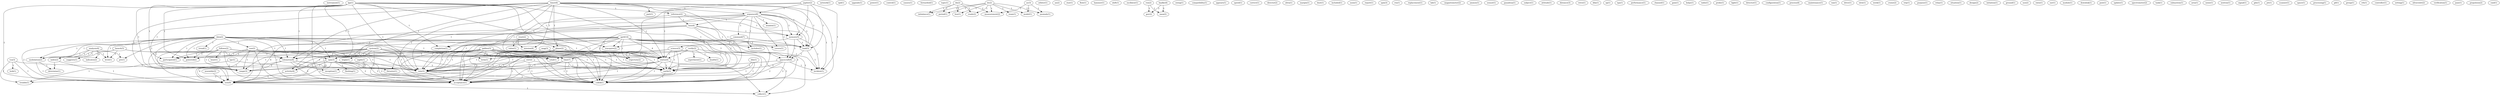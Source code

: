 digraph G {
  instrument [ label="instrument(1)" ];
  launch [ label="launch(3)" ];
  level [ label="level(1)" ];
  modulation [ label="modulation(2)" ];
  index [ label="index(2)" ];
  total [ label="total(1)" ];
  time [ label="time(7)" ];
  network [ label="network(1)" ];
  epd [ label="epd(1)" ];
  upgrade [ label="upgrade(1)" ];
  power [ label="power(1)" ];
  control [ label="control(1)" ];
  causes [ label="causes(1)" ];
  forwarded [ label="forwarded(1)" ];
  topic [ label="topic(1)" ];
  dn [ label="dn(2)" ];
  bus [ label="bus(1)" ];
  imbalance [ label="imbalance(1)" ];
  period [ label="period(1)" ];
  reads [ label="reads(2)" ];
  measurement [ label="measurement(2)" ];
  orbiter [ label="orbiter(1)" ];
  au [ label="au(2)" ];
  star [ label="star(1)" ];
  flow [ label="flow(1)" ];
  analysis [ label="analysis(4)" ];
  suggests [ label="suggests(1)" ];
  indicates [ label="indicates(2)" ];
  pre [ label="pre(1)" ];
  dc [ label="dc(2)" ];
  team [ label="team(1)" ];
  model [ label="model(1)" ];
  anomaly [ label="anomaly(1)" ];
  hammer [ label="hammer(1)" ];
  shift [ label="shift(1)" ];
  oscillator [ label="oscillator(1)" ];
  ron [ label="ron(2)" ];
  gov [ label="gov(2)" ];
  nasa [ label="nasa(2)" ];
  swing [ label="swing(1)" ];
  compatibility [ label="compatibility(1)" ];
  appears [ label="appears(1)" ];
  speed [ label="speed(1)" ];
  correct [ label="correct(1)" ];
  director [ label="director(2)" ];
  ultra [ label="ultra(1)" ];
  baalke [ label="baalke(4)" ];
  margin [ label="margin(1)" ];
  dust [ label="dust(1)" ];
  included [ label="included(1)" ];
  noon [ label="noon(1)" ];
  report [ label="report(1)" ];
  spin [ label="spin(3)" ];
  rra [ label="rra(1)" ];
  replacement [ label="replacement(1)" ];
  lab [ label="lab(1)" ];
  magnetometer [ label="magnetometer(2)" ];
  follows [ label="follows(2)" ];
  hour [ label="hour(1)" ];
  powered [ label="powered(2)" ];
  participated [ label="participated(1)" ];
  telemetry [ label="telemetry(8)" ];
  rpm [ label="rpm(3)" ];
  range [ label="range(3)" ];
  test [ label="test(9)" ];
  rate [ label="rate(3)" ];
  acceptance [ label="acceptance(1)" ];
  coded [ label="coded(1)" ];
  data [ label="data(2)" ];
  sun [ label="sun(2)" ];
  trend [ label="trend(1)" ];
  term [ label="term(1)" ];
  status [ label="status(4)" ];
  earth [ label="earth(3)" ];
  ammos [ label="ammos(1)" ];
  trajectory [ label="trajectory(2)" ];
  sensor [ label="sensor(1)" ];
  jupiter [ label="jupiter(2)" ];
  sequence [ label="sequence(6)" ];
  memory [ label="memory(5)" ];
  load [ label="load(3)" ];
  incident [ label="incident(1)" ];
  pasadena [ label="pasadena(1)" ];
  subject [ label="subject(1)" ];
  lga [ label="lga(1)" ];
  reference [ label="reference(2)" ];
  completion [ label="completion(1)" ];
  reacquire [ label="reacquire(2)" ];
  reset [ label="reset(2)" ];
  value [ label="value(1)" ];
  phase [ label="phase(2)" ];
  mission [ label="mission(4)" ];
  attitude [ label="attitude(1)" ];
  distance [ label="distance(3)" ];
  retro [ label="retro(1)" ];
  dda [ label="dda(1)" ];
  op [ label="op(1)" ];
  tpa [ label="tpa(1)" ];
  performance [ label="performance(1)" ];
  channel [ label="channel(1)" ];
  system [ label="system(2)" ];
  begin [ label="begin(1)" ];
  gain [ label="gain(1)" ];
  helps [ label="helps(1)" ];
  radio [ label="radio(1)" ];
  probe [ label="probe(1)" ];
  light [ label="light(1)" ];
  detector [ label="detector(1)" ];
  configuration [ label="configuration(1)" ];
  process [ label="process(4)" ];
  maintenance [ label="maintenance(1)" ];
  ran [ label="ran(1)" ];
  timer [ label="timer(4)" ];
  part [ label="part(1)" ];
  drive [ label="drive(1)" ];
  slew [ label="slew(1)" ];
  week [ label="week(1)" ];
  cruise [ label="cruise(2)" ];
  trip [ label="trip(1)" ];
  determine [ label="determine(1)" ];
  purpose [ label="purpose(1)" ];
  relay [ label="relay(1)" ];
  verify [ label="verify(2)" ];
  experiment [ label="experiment(1)" ];
  health [ label="health(1)" ];
  collect [ label="collect(1)" ];
  exception [ label="exception(1)" ];
  tca [ label="tca(3)" ];
  lock [ label="lock(1)" ];
  trouble [ label="trouble(1)" ];
  galileo [ label="galileo(4)" ];
  situation [ label="situation(1)" ];
  design [ label="design(2)" ];
  flushing [ label="flushing(1)" ];
  activity [ label="activity(4)" ];
  thruster [ label="thruster(1)" ];
  initiation [ label="initiation(1)" ];
  ground [ label="ground(1)" ];
  loss [ label="loss(4)" ];
  window [ label="window(1)" ];
  command [ label="command(7)" ];
  includes [ label="includes(1)" ];
  covers [ label="covers(1)" ];
  spacecraft [ label="spacecraft(6)" ];
  uso [ label="uso(2)" ];
  ratio [ label="ratio(1)" ];
  snr [ label="snr(1)" ];
  module [ label="module(1)" ];
  downlink [ label="downlink(1)" ];
  post [ label="post(1)" ];
  assembly [ label="assembly(2)" ];
  update [ label="update(1)" ];
  spectrometer [ label="spectrometer(2)" ];
  tank [ label="tank(1)" ];
  subsystem [ label="subsystem(1)" ];
  area [ label="area(1)" ];
  mgds [ label="mgds(1)" ];
  noise [ label="noise(1)" ];
  newton [ label="newton(1)" ];
  signal [ label="signal(1)" ];
  science [ label="science(3)" ];
  gds [ label="gds(1)" ];
  ac [ label="ac(3)" ];
  jet [ label="jet(1)" ];
  scanner [ label="scanner(1)" ];
  space [ label="space(1)" ];
  processing [ label="processing(1)" ];
  april [ label="april(14)" ];
  gif [ label="gif(1)" ];
  mag [ label="mag(3)" ];
  group [ label="group(1)" ];
  tgc [ label="tgc(1)" ];
  rrh [ label="rrh(1)" ];
  controller [ label="controller(1)" ];
  setting [ label="setting(1)" ];
  ultraviolet [ label="ultraviolet(2)" ];
  verification [ label="verification(1)" ];
  galileo [ label="galileo(3)" ];
  euv [ label="euv(2)" ];
  june [ label="june(1)" ];
  dds [ label="dds(1)" ];
  propulsion [ label="propulsion(2)" ];
  cmd [ label="cmd(1)" ];
  launch -> level [ label="1" ];
  launch -> modulation [ label="1" ];
  launch -> index [ label="1" ];
  launch -> total [ label="1" ];
  launch -> time [ label="1" ];
  dn -> bus [ label="1" ];
  dn -> imbalance [ label="1" ];
  dn -> period [ label="1" ];
  dn -> reads [ label="2" ];
  dn -> measurement [ label="2" ];
  analysis -> suggests [ label="1" ];
  analysis -> level [ label="1" ];
  analysis -> modulation [ label="1" ];
  analysis -> index [ label="1" ];
  analysis -> indicates [ label="2" ];
  analysis -> pre [ label="1" ];
  dc -> bus [ label="1" ];
  dc -> team [ label="1" ];
  dc -> imbalance [ label="1" ];
  dc -> period [ label="1" ];
  dc -> reads [ label="1" ];
  dc -> model [ label="1" ];
  dc -> measurement [ label="1" ];
  dc -> anomaly [ label="1" ];
  ron -> gov [ label="1" ];
  ron -> nasa [ label="1" ];
  baalke -> gov [ label="3" ];
  baalke -> nasa [ label="3" ];
  follows -> hour [ label="1" ];
  follows -> powered [ label="1" ];
  follows -> participated [ label="1" ];
  follows -> telemetry [ label="1" ];
  follows -> rpm [ label="1" ];
  follows -> range [ label="1" ];
  follows -> test [ label="1" ];
  follows -> rate [ label="1" ];
  follows -> acceptance [ label="1" ];
  follows -> coded [ label="1" ];
  data -> sun [ label="1" ];
  data -> trend [ label="1" ];
  data -> powered [ label="1" ];
  data -> level [ label="1" ];
  data -> participated [ label="1" ];
  data -> modulation [ label="1" ];
  data -> telemetry [ label="1" ];
  data -> rpm [ label="1" ];
  data -> index [ label="1" ];
  data -> range [ label="1" ];
  data -> pre [ label="1" ];
  data -> term [ label="1" ];
  data -> status [ label="1" ];
  data -> test [ label="2" ];
  data -> rate [ label="1" ];
  data -> acceptance [ label="1" ];
  data -> earth [ label="1" ];
  data -> coded [ label="1" ];
  sun -> powered [ label="1" ];
  sun -> participated [ label="1" ];
  sun -> telemetry [ label="1" ];
  sun -> range [ label="1" ];
  sun -> trajectory [ label="1" ];
  sun -> test [ label="1" ];
  sun -> rate [ label="1" ];
  sun -> acceptance [ label="1" ];
  sun -> coded [ label="1" ];
  jupiter -> sequence [ label="1" ];
  jupiter -> memory [ label="1" ];
  jupiter -> trajectory [ label="1" ];
  jupiter -> load [ label="1" ];
  jupiter -> status [ label="1" ];
  jupiter -> incident [ label="1" ];
  lga -> powered [ label="1" ];
  lga -> participated [ label="1" ];
  lga -> telemetry [ label="1" ];
  lga -> rpm [ label="1" ];
  lga -> range [ label="1" ];
  lga -> reference [ label="1" ];
  lga -> status [ label="1" ];
  lga -> test [ label="1" ];
  lga -> completion [ label="1" ];
  lga -> reacquire [ label="1" ];
  lga -> rate [ label="1" ];
  lga -> acceptance [ label="1" ];
  lga -> earth [ label="1" ];
  lga -> coded [ label="1" ];
  reset -> value [ label="1" ];
  reset -> phase [ label="1" ];
  reset -> mission [ label="1" ];
  system -> powered [ label="1" ];
  system -> participated [ label="1" ];
  system -> begin [ label="1" ];
  system -> telemetry [ label="1" ];
  system -> rpm [ label="1" ];
  system -> range [ label="1" ];
  system -> status [ label="1" ];
  system -> rate [ label="1" ];
  system -> acceptance [ label="1" ];
  system -> earth [ label="1" ];
  system -> coded [ label="1" ];
  timer -> telemetry [ label="1" ];
  timer -> rpm [ label="1" ];
  timer -> sequence [ label="1" ];
  timer -> range [ label="1" ];
  timer -> phase [ label="1" ];
  timer -> part [ label="1" ];
  timer -> mission [ label="1" ];
  timer -> memory [ label="1" ];
  timer -> load [ label="1" ];
  timer -> status [ label="1" ];
  timer -> test [ label="1" ];
  timer -> rate [ label="1" ];
  timer -> acceptance [ label="1" ];
  timer -> earth [ label="1" ];
  timer -> coded [ label="1" ];
  modulation -> determine [ label="1" ];
  modulation -> test [ label="1" ];
  verify -> telemetry [ label="1" ];
  verify -> experiment [ label="1" ];
  verify -> health [ label="1" ];
  verify -> term [ label="1" ];
  verify -> status [ label="1" ];
  verify -> collect [ label="1" ];
  telemetry -> range [ label="2" ];
  telemetry -> exception [ label="2" ];
  telemetry -> test [ label="4" ];
  telemetry -> rate [ label="2" ];
  telemetry -> acceptance [ label="2" ];
  telemetry -> coded [ label="2" ];
  tca -> lock [ label="1" ];
  tca -> test [ label="1" ];
  tca -> rate [ label="1" ];
  tca -> trouble [ label="1" ];
  galileo -> rpm [ label="1" ];
  galileo -> range [ label="1" ];
  galileo -> trajectory [ label="1" ];
  galileo -> status [ label="2" ];
  galileo -> test [ label="2" ];
  galileo -> total [ label="1" ];
  galileo -> time [ label="1" ];
  galileo -> rate [ label="1" ];
  galileo -> acceptance [ label="1" ];
  galileo -> earth [ label="1" ];
  galileo -> coded [ label="1" ];
  rpm -> range [ label="2" ];
  rpm -> flushing [ label="1" ];
  rpm -> activity [ label="1" ];
  rpm -> test [ label="2" ];
  rpm -> thruster [ label="1" ];
  rpm -> rate [ label="2" ];
  rpm -> acceptance [ label="2" ];
  rpm -> earth [ label="2" ];
  rpm -> coded [ label="2" ];
  index -> determine [ label="1" ];
  index -> test [ label="1" ];
  sequence -> loss [ label="1" ];
  sequence -> memory [ label="3" ];
  sequence -> window [ label="1" ];
  sequence -> command [ label="1" ];
  sequence -> includes [ label="1" ];
  sequence -> activity [ label="1" ];
  sequence -> load [ label="3" ];
  sequence -> covers [ label="1" ];
  sequence -> test [ label="1" ];
  sequence -> spacecraft [ label="2" ];
  sequence -> time [ label="1" ];
  sequence -> incident [ label="1" ];
  phase -> status [ label="1" ];
  phase -> test [ label="1" ];
  phase -> rate [ label="1" ];
  phase -> acceptance [ label="1" ];
  phase -> earth [ label="1" ];
  phase -> coded [ label="1" ];
  assembly -> test [ label="1" ];
  reference -> loss [ label="1" ];
  reference -> memory [ label="1" ];
  reference -> load [ label="1" ];
  reference -> completion [ label="1" ];
  mgds -> exception [ label="1" ];
  loss -> memory [ label="1" ];
  loss -> load [ label="1" ];
  loss -> status [ label="1" ];
  loss -> test [ label="1" ];
  loss -> rate [ label="1" ];
  loss -> acceptance [ label="1" ];
  loss -> earth [ label="1" ];
  loss -> coded [ label="1" ];
  memory -> science [ label="2" ];
  memory -> load [ label="3" ];
  memory -> spacecraft [ label="1" ];
  memory -> incident [ label="1" ];
  ac -> model [ label="1" ];
  ac -> measurement [ label="1" ];
  ac -> anomaly [ label="1" ];
  science -> status [ label="1" ];
  science -> test [ label="1" ];
  science -> rate [ label="1" ];
  science -> acceptance [ label="1" ];
  science -> earth [ label="1" ];
  science -> coded [ label="1" ];
  command -> load [ label="3" ];
  command -> reacquire [ label="2" ];
  april -> includes [ label="2" ];
  april -> trajectory [ label="1" ];
  april -> activity [ label="3" ];
  april -> load [ label="1" ];
  april -> status [ label="4" ];
  april -> covers [ label="2" ];
  april -> test [ label="6" ];
  april -> completion [ label="1" ];
  april -> thruster [ label="1" ];
  april -> reacquire [ label="1" ];
  april -> total [ label="1" ];
  april -> spacecraft [ label="3" ];
  april -> collect [ label="1" ];
  april -> time [ label="2" ];
  april -> rate [ label="2" ];
  april -> incident [ label="1" ];
  april -> acceptance [ label="2" ];
  april -> earth [ label="2" ];
  april -> coded [ label="2" ];
  activity -> test [ label="1" ];
  load -> spacecraft [ label="1" ];
  load -> incident [ label="1" ];
  mag -> status [ label="1" ];
  mag -> test [ label="1" ];
  mag -> rate [ label="1" ];
  mag -> acceptance [ label="1" ];
  mag -> earth [ label="1" ];
  mag -> coded [ label="1" ];
  status -> test [ label="1" ];
  status -> collect [ label="1" ];
  status -> rate [ label="1" ];
  status -> acceptance [ label="1" ];
  status -> earth [ label="1" ];
  status -> coded [ label="1" ];
  test -> collect [ label="1" ];
  tgc -> rate [ label="1" ];
  tgc -> trouble [ label="1" ];
  spacecraft -> rate [ label="2" ];
  spacecraft -> incident [ label="1" ];
  spacecraft -> acceptance [ label="2" ];
  spacecraft -> earth [ label="2" ];
  spacecraft -> coded [ label="2" ];
  galileo -> time [ label="1" ];
  galileo -> rate [ label="1" ];
  galileo -> acceptance [ label="1" ];
  galileo -> earth [ label="1" ];
  galileo -> coded [ label="1" ];
  euv -> rate [ label="1" ];
  euv -> acceptance [ label="1" ];
  euv -> earth [ label="1" ];
  euv -> coded [ label="1" ];
  time -> rate [ label="1" ];
  time -> acceptance [ label="1" ];
  time -> earth [ label="1" ];
  time -> coded [ label="1" ];
  rate -> trouble [ label="1" ];
  rate -> acceptance [ label="2" ];
  rate -> coded [ label="2" ];
  dds -> acceptance [ label="1" ];
  dds -> earth [ label="1" ];
  dds -> coded [ label="1" ];
  earth -> coded [ label="1" ];
}
